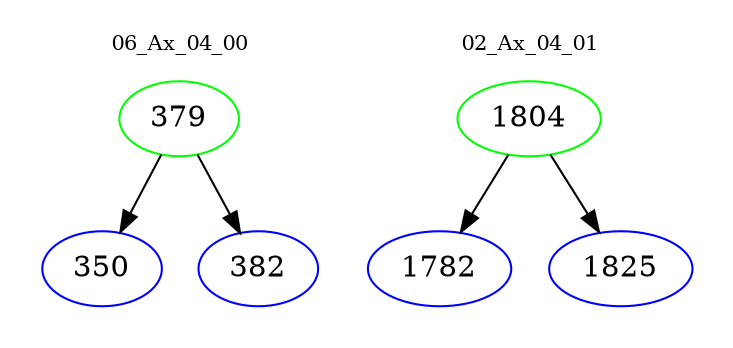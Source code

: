 digraph{
subgraph cluster_0 {
color = white
label = "06_Ax_04_00";
fontsize=10;
T0_379 [label="379", color="green"]
T0_379 -> T0_350 [color="black"]
T0_350 [label="350", color="blue"]
T0_379 -> T0_382 [color="black"]
T0_382 [label="382", color="blue"]
}
subgraph cluster_1 {
color = white
label = "02_Ax_04_01";
fontsize=10;
T1_1804 [label="1804", color="green"]
T1_1804 -> T1_1782 [color="black"]
T1_1782 [label="1782", color="blue"]
T1_1804 -> T1_1825 [color="black"]
T1_1825 [label="1825", color="blue"]
}
}
